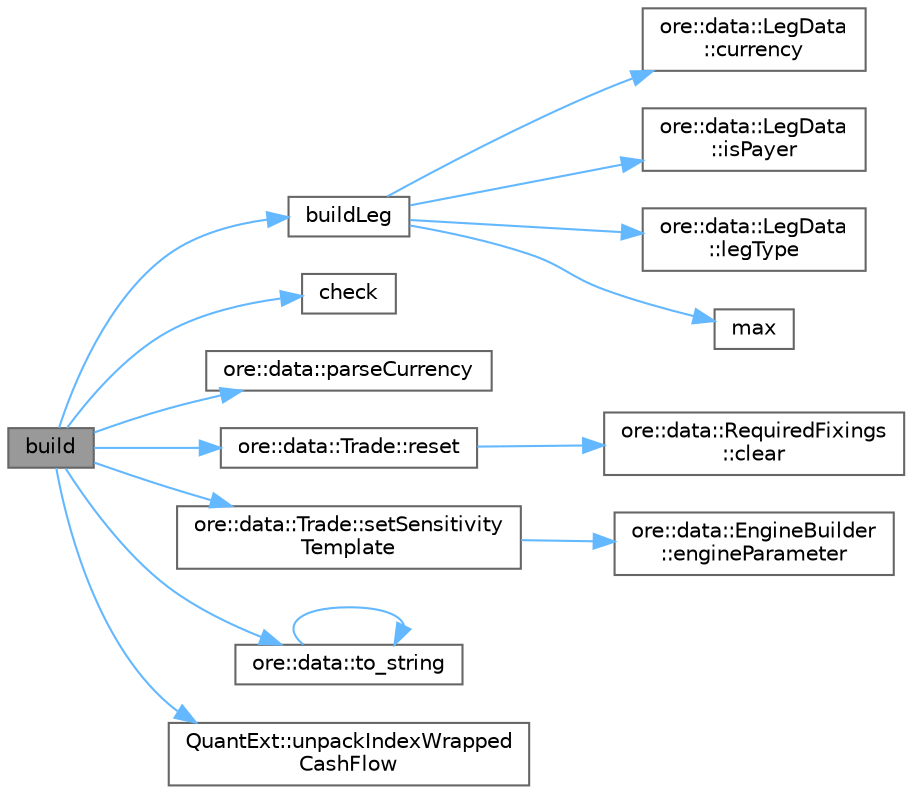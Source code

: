 digraph "build"
{
 // INTERACTIVE_SVG=YES
 // LATEX_PDF_SIZE
  bgcolor="transparent";
  edge [fontname=Helvetica,fontsize=10,labelfontname=Helvetica,labelfontsize=10];
  node [fontname=Helvetica,fontsize=10,shape=box,height=0.2,width=0.4];
  rankdir="LR";
  Node1 [label="build",height=0.2,width=0.4,color="gray40", fillcolor="grey60", style="filled", fontcolor="black",tooltip=" "];
  Node1 -> Node2 [color="steelblue1",style="solid"];
  Node2 [label="buildLeg",height=0.2,width=0.4,color="grey40", fillcolor="white", style="filled",URL="$classore_1_1data_1_1_commodity_swap.html#a3bca6dd7839b7044192759ad5e278aba",tooltip=" "];
  Node2 -> Node3 [color="steelblue1",style="solid"];
  Node3 [label="ore::data::LegData\l::currency",height=0.2,width=0.4,color="grey40", fillcolor="white", style="filled",URL="$classore_1_1data_1_1_leg_data.html#a14dac022d83c5fa9597e6344199a41b6",tooltip=" "];
  Node2 -> Node4 [color="steelblue1",style="solid"];
  Node4 [label="ore::data::LegData\l::isPayer",height=0.2,width=0.4,color="grey40", fillcolor="white", style="filled",URL="$classore_1_1data_1_1_leg_data.html#a49d5ef4ecab600807fc919eb14ba3513",tooltip=" "];
  Node2 -> Node5 [color="steelblue1",style="solid"];
  Node5 [label="ore::data::LegData\l::legType",height=0.2,width=0.4,color="grey40", fillcolor="white", style="filled",URL="$classore_1_1data_1_1_leg_data.html#a81b9d9c795e1f72812f0da9b14382f4a",tooltip=" "];
  Node2 -> Node6 [color="steelblue1",style="solid"];
  Node6 [label="max",height=0.2,width=0.4,color="grey40", fillcolor="white", style="filled",URL="C:/dev/ORE/documentation/QuantExt/doc/quantext.tag$namespace_quant_ext.html#a0780e43df89be3d7f7671eca2418cdd1",tooltip=" "];
  Node1 -> Node7 [color="steelblue1",style="solid"];
  Node7 [label="check",height=0.2,width=0.4,color="grey40", fillcolor="white", style="filled",URL="$classore_1_1data_1_1_commodity_swap.html#a42d586c61708cc2c925e8ae813ef523b",tooltip=" "];
  Node1 -> Node8 [color="steelblue1",style="solid"];
  Node8 [label="ore::data::parseCurrency",height=0.2,width=0.4,color="grey40", fillcolor="white", style="filled",URL="$group__utilities.html#ga6e9e781a58e78200301c76161589fc7b",tooltip="Convert text to QuantLib::Currency."];
  Node1 -> Node9 [color="steelblue1",style="solid"];
  Node9 [label="ore::data::Trade::reset",height=0.2,width=0.4,color="grey40", fillcolor="white", style="filled",URL="$classore_1_1data_1_1_trade.html#ad20897c5c8bd47f5d4005989bead0e55",tooltip="Reset trade, clear all base class data. This does not reset accumulated timings for this trade."];
  Node9 -> Node10 [color="steelblue1",style="solid"];
  Node10 [label="ore::data::RequiredFixings\l::clear",height=0.2,width=0.4,color="grey40", fillcolor="white", style="filled",URL="$classore_1_1data_1_1_required_fixings.html#ac8bb3912a3ce86b15842e79d0b421204",tooltip=" "];
  Node1 -> Node11 [color="steelblue1",style="solid"];
  Node11 [label="ore::data::Trade::setSensitivity\lTemplate",height=0.2,width=0.4,color="grey40", fillcolor="white", style="filled",URL="$classore_1_1data_1_1_trade.html#a788e0abfac5089ac015b7d71dbda25e3",tooltip=" "];
  Node11 -> Node12 [color="steelblue1",style="solid"];
  Node12 [label="ore::data::EngineBuilder\l::engineParameter",height=0.2,width=0.4,color="grey40", fillcolor="white", style="filled",URL="$classore_1_1data_1_1_engine_builder.html#a9d7654707f3b935dcf6a7b19df70c085",tooltip=" "];
  Node1 -> Node13 [color="steelblue1",style="solid"];
  Node13 [label="ore::data::to_string",height=0.2,width=0.4,color="grey40", fillcolor="white", style="filled",URL="$namespaceore_1_1data.html#a86651dfeb5c18ee891f7a4734d8cf455",tooltip=" "];
  Node13 -> Node13 [color="steelblue1",style="solid"];
  Node1 -> Node14 [color="steelblue1",style="solid"];
  Node14 [label="QuantExt::unpackIndexWrapped\lCashFlow",height=0.2,width=0.4,color="grey40", fillcolor="white", style="filled",URL="C:/dev/ORE/documentation/QuantExt/doc/quantext.tag$namespace_quant_ext.html#a01cba6cf875b063a602694327a8548ed",tooltip=" "];
}
